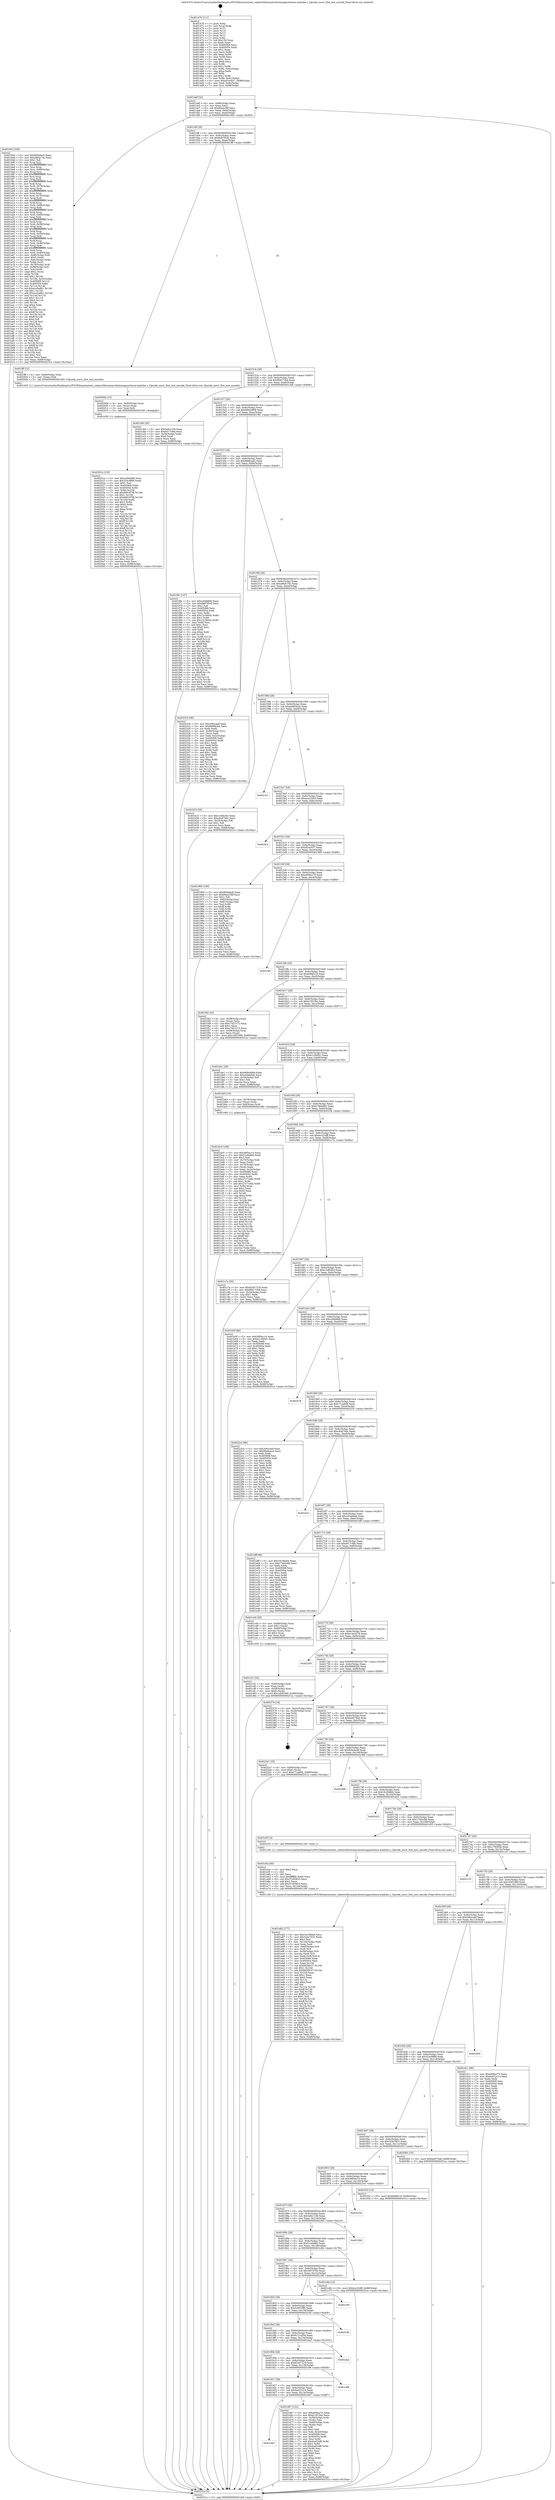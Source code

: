 digraph "0x401470" {
  label = "0x401470 (/mnt/c/Users/mathe/Desktop/tcc/POCII/binaries/extr_radare2librasmarchxtensagnuxtensa-modules.c_Opcode_movt_Slot_inst_encode_Final-ollvm.out::main(0))"
  labelloc = "t"
  node[shape=record]

  Entry [label="",width=0.3,height=0.3,shape=circle,fillcolor=black,style=filled]
  "0x4014df" [label="{
     0x4014df [32]\l
     | [instrs]\l
     &nbsp;&nbsp;0x4014df \<+6\>: mov -0x88(%rbp),%eax\l
     &nbsp;&nbsp;0x4014e5 \<+2\>: mov %eax,%ecx\l
     &nbsp;&nbsp;0x4014e7 \<+6\>: sub $0x84a41f9f,%ecx\l
     &nbsp;&nbsp;0x4014ed \<+6\>: mov %eax,-0x9c(%rbp)\l
     &nbsp;&nbsp;0x4014f3 \<+6\>: mov %ecx,-0xa0(%rbp)\l
     &nbsp;&nbsp;0x4014f9 \<+6\>: je 00000000004019d3 \<main+0x563\>\l
  }"]
  "0x4019d3" [label="{
     0x4019d3 [336]\l
     | [instrs]\l
     &nbsp;&nbsp;0x4019d3 \<+5\>: mov $0xfb0edec8,%eax\l
     &nbsp;&nbsp;0x4019d8 \<+5\>: mov $0xa96dc74c,%ecx\l
     &nbsp;&nbsp;0x4019dd \<+2\>: mov $0x1,%dl\l
     &nbsp;&nbsp;0x4019df \<+3\>: mov %rsp,%rsi\l
     &nbsp;&nbsp;0x4019e2 \<+4\>: add $0xfffffffffffffff0,%rsi\l
     &nbsp;&nbsp;0x4019e6 \<+3\>: mov %rsi,%rsp\l
     &nbsp;&nbsp;0x4019e9 \<+4\>: mov %rsi,-0x80(%rbp)\l
     &nbsp;&nbsp;0x4019ed \<+3\>: mov %rsp,%rsi\l
     &nbsp;&nbsp;0x4019f0 \<+4\>: add $0xfffffffffffffff0,%rsi\l
     &nbsp;&nbsp;0x4019f4 \<+3\>: mov %rsi,%rsp\l
     &nbsp;&nbsp;0x4019f7 \<+3\>: mov %rsp,%rdi\l
     &nbsp;&nbsp;0x4019fa \<+4\>: add $0xfffffffffffffff0,%rdi\l
     &nbsp;&nbsp;0x4019fe \<+3\>: mov %rdi,%rsp\l
     &nbsp;&nbsp;0x401a01 \<+4\>: mov %rdi,-0x78(%rbp)\l
     &nbsp;&nbsp;0x401a05 \<+3\>: mov %rsp,%rdi\l
     &nbsp;&nbsp;0x401a08 \<+4\>: add $0xfffffffffffffff0,%rdi\l
     &nbsp;&nbsp;0x401a0c \<+3\>: mov %rdi,%rsp\l
     &nbsp;&nbsp;0x401a0f \<+4\>: mov %rdi,-0x70(%rbp)\l
     &nbsp;&nbsp;0x401a13 \<+3\>: mov %rsp,%rdi\l
     &nbsp;&nbsp;0x401a16 \<+4\>: add $0xfffffffffffffff0,%rdi\l
     &nbsp;&nbsp;0x401a1a \<+3\>: mov %rdi,%rsp\l
     &nbsp;&nbsp;0x401a1d \<+4\>: mov %rdi,-0x68(%rbp)\l
     &nbsp;&nbsp;0x401a21 \<+3\>: mov %rsp,%rdi\l
     &nbsp;&nbsp;0x401a24 \<+4\>: add $0xfffffffffffffff0,%rdi\l
     &nbsp;&nbsp;0x401a28 \<+3\>: mov %rdi,%rsp\l
     &nbsp;&nbsp;0x401a2b \<+4\>: mov %rdi,-0x60(%rbp)\l
     &nbsp;&nbsp;0x401a2f \<+3\>: mov %rsp,%rdi\l
     &nbsp;&nbsp;0x401a32 \<+4\>: add $0xfffffffffffffff0,%rdi\l
     &nbsp;&nbsp;0x401a36 \<+3\>: mov %rdi,%rsp\l
     &nbsp;&nbsp;0x401a39 \<+4\>: mov %rdi,-0x58(%rbp)\l
     &nbsp;&nbsp;0x401a3d \<+3\>: mov %rsp,%rdi\l
     &nbsp;&nbsp;0x401a40 \<+4\>: add $0xfffffffffffffff0,%rdi\l
     &nbsp;&nbsp;0x401a44 \<+3\>: mov %rdi,%rsp\l
     &nbsp;&nbsp;0x401a47 \<+4\>: mov %rdi,-0x50(%rbp)\l
     &nbsp;&nbsp;0x401a4b \<+3\>: mov %rsp,%rdi\l
     &nbsp;&nbsp;0x401a4e \<+4\>: add $0xfffffffffffffff0,%rdi\l
     &nbsp;&nbsp;0x401a52 \<+3\>: mov %rdi,%rsp\l
     &nbsp;&nbsp;0x401a55 \<+4\>: mov %rdi,-0x48(%rbp)\l
     &nbsp;&nbsp;0x401a59 \<+3\>: mov %rsp,%rdi\l
     &nbsp;&nbsp;0x401a5c \<+4\>: add $0xfffffffffffffff0,%rdi\l
     &nbsp;&nbsp;0x401a60 \<+3\>: mov %rdi,%rsp\l
     &nbsp;&nbsp;0x401a63 \<+4\>: mov %rdi,-0x40(%rbp)\l
     &nbsp;&nbsp;0x401a67 \<+4\>: mov -0x80(%rbp),%rdi\l
     &nbsp;&nbsp;0x401a6b \<+6\>: movl $0x0,(%rdi)\l
     &nbsp;&nbsp;0x401a71 \<+7\>: mov -0x8c(%rbp),%r8d\l
     &nbsp;&nbsp;0x401a78 \<+3\>: mov %r8d,(%rsi)\l
     &nbsp;&nbsp;0x401a7b \<+4\>: mov -0x78(%rbp),%rdi\l
     &nbsp;&nbsp;0x401a7f \<+7\>: mov -0x98(%rbp),%r9\l
     &nbsp;&nbsp;0x401a86 \<+3\>: mov %r9,(%rdi)\l
     &nbsp;&nbsp;0x401a89 \<+3\>: cmpl $0x2,(%rsi)\l
     &nbsp;&nbsp;0x401a8c \<+4\>: setne %r10b\l
     &nbsp;&nbsp;0x401a90 \<+4\>: and $0x1,%r10b\l
     &nbsp;&nbsp;0x401a94 \<+4\>: mov %r10b,-0x35(%rbp)\l
     &nbsp;&nbsp;0x401a98 \<+8\>: mov 0x405068,%r11d\l
     &nbsp;&nbsp;0x401aa0 \<+7\>: mov 0x405054,%ebx\l
     &nbsp;&nbsp;0x401aa7 \<+3\>: mov %r11d,%r14d\l
     &nbsp;&nbsp;0x401aaa \<+7\>: sub $0xecc0a8b1,%r14d\l
     &nbsp;&nbsp;0x401ab1 \<+4\>: sub $0x1,%r14d\l
     &nbsp;&nbsp;0x401ab5 \<+7\>: add $0xecc0a8b1,%r14d\l
     &nbsp;&nbsp;0x401abc \<+4\>: imul %r14d,%r11d\l
     &nbsp;&nbsp;0x401ac0 \<+4\>: and $0x1,%r11d\l
     &nbsp;&nbsp;0x401ac4 \<+4\>: cmp $0x0,%r11d\l
     &nbsp;&nbsp;0x401ac8 \<+4\>: sete %r10b\l
     &nbsp;&nbsp;0x401acc \<+3\>: cmp $0xa,%ebx\l
     &nbsp;&nbsp;0x401acf \<+4\>: setl %r15b\l
     &nbsp;&nbsp;0x401ad3 \<+3\>: mov %r10b,%r12b\l
     &nbsp;&nbsp;0x401ad6 \<+4\>: xor $0xff,%r12b\l
     &nbsp;&nbsp;0x401ada \<+3\>: mov %r15b,%r13b\l
     &nbsp;&nbsp;0x401add \<+4\>: xor $0xff,%r13b\l
     &nbsp;&nbsp;0x401ae1 \<+3\>: xor $0x0,%dl\l
     &nbsp;&nbsp;0x401ae4 \<+3\>: mov %r12b,%sil\l
     &nbsp;&nbsp;0x401ae7 \<+4\>: and $0x0,%sil\l
     &nbsp;&nbsp;0x401aeb \<+3\>: and %dl,%r10b\l
     &nbsp;&nbsp;0x401aee \<+3\>: mov %r13b,%dil\l
     &nbsp;&nbsp;0x401af1 \<+4\>: and $0x0,%dil\l
     &nbsp;&nbsp;0x401af5 \<+3\>: and %dl,%r15b\l
     &nbsp;&nbsp;0x401af8 \<+3\>: or %r10b,%sil\l
     &nbsp;&nbsp;0x401afb \<+3\>: or %r15b,%dil\l
     &nbsp;&nbsp;0x401afe \<+3\>: xor %dil,%sil\l
     &nbsp;&nbsp;0x401b01 \<+3\>: or %r13b,%r12b\l
     &nbsp;&nbsp;0x401b04 \<+4\>: xor $0xff,%r12b\l
     &nbsp;&nbsp;0x401b08 \<+3\>: or $0x0,%dl\l
     &nbsp;&nbsp;0x401b0b \<+3\>: and %dl,%r12b\l
     &nbsp;&nbsp;0x401b0e \<+3\>: or %r12b,%sil\l
     &nbsp;&nbsp;0x401b11 \<+4\>: test $0x1,%sil\l
     &nbsp;&nbsp;0x401b15 \<+3\>: cmovne %ecx,%eax\l
     &nbsp;&nbsp;0x401b18 \<+6\>: mov %eax,-0x88(%rbp)\l
     &nbsp;&nbsp;0x401b1e \<+5\>: jmp 000000000040251a \<main+0x10aa\>\l
  }"]
  "0x4014ff" [label="{
     0x4014ff [28]\l
     | [instrs]\l
     &nbsp;&nbsp;0x4014ff \<+5\>: jmp 0000000000401504 \<main+0x94\>\l
     &nbsp;&nbsp;0x401504 \<+6\>: mov -0x9c(%rbp),%eax\l
     &nbsp;&nbsp;0x40150a \<+5\>: sub $0x8a87f5c6,%eax\l
     &nbsp;&nbsp;0x40150f \<+6\>: mov %eax,-0xa4(%rbp)\l
     &nbsp;&nbsp;0x401515 \<+6\>: je 0000000000401fff \<main+0xb8f\>\l
  }"]
  Exit [label="",width=0.3,height=0.3,shape=circle,fillcolor=black,style=filled,peripheries=2]
  "0x401fff" [label="{
     0x401fff [12]\l
     | [instrs]\l
     &nbsp;&nbsp;0x401fff \<+4\>: mov -0x60(%rbp),%rax\l
     &nbsp;&nbsp;0x402003 \<+3\>: mov (%rax),%rdi\l
     &nbsp;&nbsp;0x402006 \<+5\>: call 0000000000401450 \<Opcode_movt_Slot_inst_encode\>\l
     | [calls]\l
     &nbsp;&nbsp;0x401450 \{1\} (/mnt/c/Users/mathe/Desktop/tcc/POCII/binaries/extr_radare2librasmarchxtensagnuxtensa-modules.c_Opcode_movt_Slot_inst_encode_Final-ollvm.out::Opcode_movt_Slot_inst_encode)\l
  }"]
  "0x40151b" [label="{
     0x40151b [28]\l
     | [instrs]\l
     &nbsp;&nbsp;0x40151b \<+5\>: jmp 0000000000401520 \<main+0xb0\>\l
     &nbsp;&nbsp;0x401520 \<+6\>: mov -0x9c(%rbp),%eax\l
     &nbsp;&nbsp;0x401526 \<+5\>: sub $0x96917c0d,%eax\l
     &nbsp;&nbsp;0x40152b \<+6\>: mov %eax,-0xa8(%rbp)\l
     &nbsp;&nbsp;0x401531 \<+6\>: je 0000000000401cb6 \<main+0x846\>\l
  }"]
  "0x40201a" [label="{
     0x40201a [155]\l
     | [instrs]\l
     &nbsp;&nbsp;0x40201a \<+5\>: mov $0xc264b6fd,%ecx\l
     &nbsp;&nbsp;0x40201f \<+5\>: mov $0x324c8f89,%edx\l
     &nbsp;&nbsp;0x402024 \<+3\>: mov $0x1,%sil\l
     &nbsp;&nbsp;0x402027 \<+8\>: mov 0x405068,%r8d\l
     &nbsp;&nbsp;0x40202f \<+8\>: mov 0x405054,%r9d\l
     &nbsp;&nbsp;0x402037 \<+3\>: mov %r8d,%r10d\l
     &nbsp;&nbsp;0x40203a \<+7\>: add $0x9d9187f8,%r10d\l
     &nbsp;&nbsp;0x402041 \<+4\>: sub $0x1,%r10d\l
     &nbsp;&nbsp;0x402045 \<+7\>: sub $0x9d9187f8,%r10d\l
     &nbsp;&nbsp;0x40204c \<+4\>: imul %r10d,%r8d\l
     &nbsp;&nbsp;0x402050 \<+4\>: and $0x1,%r8d\l
     &nbsp;&nbsp;0x402054 \<+4\>: cmp $0x0,%r8d\l
     &nbsp;&nbsp;0x402058 \<+4\>: sete %r11b\l
     &nbsp;&nbsp;0x40205c \<+4\>: cmp $0xa,%r9d\l
     &nbsp;&nbsp;0x402060 \<+3\>: setl %bl\l
     &nbsp;&nbsp;0x402063 \<+3\>: mov %r11b,%r14b\l
     &nbsp;&nbsp;0x402066 \<+4\>: xor $0xff,%r14b\l
     &nbsp;&nbsp;0x40206a \<+3\>: mov %bl,%r15b\l
     &nbsp;&nbsp;0x40206d \<+4\>: xor $0xff,%r15b\l
     &nbsp;&nbsp;0x402071 \<+4\>: xor $0x1,%sil\l
     &nbsp;&nbsp;0x402075 \<+3\>: mov %r14b,%r12b\l
     &nbsp;&nbsp;0x402078 \<+4\>: and $0xff,%r12b\l
     &nbsp;&nbsp;0x40207c \<+3\>: and %sil,%r11b\l
     &nbsp;&nbsp;0x40207f \<+3\>: mov %r15b,%r13b\l
     &nbsp;&nbsp;0x402082 \<+4\>: and $0xff,%r13b\l
     &nbsp;&nbsp;0x402086 \<+3\>: and %sil,%bl\l
     &nbsp;&nbsp;0x402089 \<+3\>: or %r11b,%r12b\l
     &nbsp;&nbsp;0x40208c \<+3\>: or %bl,%r13b\l
     &nbsp;&nbsp;0x40208f \<+3\>: xor %r13b,%r12b\l
     &nbsp;&nbsp;0x402092 \<+3\>: or %r15b,%r14b\l
     &nbsp;&nbsp;0x402095 \<+4\>: xor $0xff,%r14b\l
     &nbsp;&nbsp;0x402099 \<+4\>: or $0x1,%sil\l
     &nbsp;&nbsp;0x40209d \<+3\>: and %sil,%r14b\l
     &nbsp;&nbsp;0x4020a0 \<+3\>: or %r14b,%r12b\l
     &nbsp;&nbsp;0x4020a3 \<+4\>: test $0x1,%r12b\l
     &nbsp;&nbsp;0x4020a7 \<+3\>: cmovne %edx,%ecx\l
     &nbsp;&nbsp;0x4020aa \<+6\>: mov %ecx,-0x88(%rbp)\l
     &nbsp;&nbsp;0x4020b0 \<+5\>: jmp 000000000040251a \<main+0x10aa\>\l
  }"]
  "0x401cb6" [label="{
     0x401cb6 [30]\l
     | [instrs]\l
     &nbsp;&nbsp;0x401cb6 \<+5\>: mov $0x3efe110d,%eax\l
     &nbsp;&nbsp;0x401cbb \<+5\>: mov $0xe017c8fa,%ecx\l
     &nbsp;&nbsp;0x401cc0 \<+3\>: mov -0x34(%rbp),%edx\l
     &nbsp;&nbsp;0x401cc3 \<+3\>: cmp $0x0,%edx\l
     &nbsp;&nbsp;0x401cc6 \<+3\>: cmove %ecx,%eax\l
     &nbsp;&nbsp;0x401cc9 \<+6\>: mov %eax,-0x88(%rbp)\l
     &nbsp;&nbsp;0x401ccf \<+5\>: jmp 000000000040251a \<main+0x10aa\>\l
  }"]
  "0x401537" [label="{
     0x401537 [28]\l
     | [instrs]\l
     &nbsp;&nbsp;0x401537 \<+5\>: jmp 000000000040153c \<main+0xcc\>\l
     &nbsp;&nbsp;0x40153c \<+6\>: mov -0x9c(%rbp),%eax\l
     &nbsp;&nbsp;0x401542 \<+5\>: sub $0x969cb869,%eax\l
     &nbsp;&nbsp;0x401547 \<+6\>: mov %eax,-0xac(%rbp)\l
     &nbsp;&nbsp;0x40154d \<+6\>: je 0000000000401f6c \<main+0xafc\>\l
  }"]
  "0x40200b" [label="{
     0x40200b [15]\l
     | [instrs]\l
     &nbsp;&nbsp;0x40200b \<+4\>: mov -0x60(%rbp),%rax\l
     &nbsp;&nbsp;0x40200f \<+3\>: mov (%rax),%rax\l
     &nbsp;&nbsp;0x402012 \<+3\>: mov %rax,%rdi\l
     &nbsp;&nbsp;0x402015 \<+5\>: call 0000000000401030 \<free@plt\>\l
     | [calls]\l
     &nbsp;&nbsp;0x401030 \{1\} (unknown)\l
  }"]
  "0x401f6c" [label="{
     0x401f6c [147]\l
     | [instrs]\l
     &nbsp;&nbsp;0x401f6c \<+5\>: mov $0xc264b6fd,%eax\l
     &nbsp;&nbsp;0x401f71 \<+5\>: mov $0x8a87f5c6,%ecx\l
     &nbsp;&nbsp;0x401f76 \<+2\>: mov $0x1,%dl\l
     &nbsp;&nbsp;0x401f78 \<+7\>: mov 0x405068,%esi\l
     &nbsp;&nbsp;0x401f7f \<+7\>: mov 0x405054,%edi\l
     &nbsp;&nbsp;0x401f86 \<+3\>: mov %esi,%r8d\l
     &nbsp;&nbsp;0x401f89 \<+7\>: add $0x12c360dc,%r8d\l
     &nbsp;&nbsp;0x401f90 \<+4\>: sub $0x1,%r8d\l
     &nbsp;&nbsp;0x401f94 \<+7\>: sub $0x12c360dc,%r8d\l
     &nbsp;&nbsp;0x401f9b \<+4\>: imul %r8d,%esi\l
     &nbsp;&nbsp;0x401f9f \<+3\>: and $0x1,%esi\l
     &nbsp;&nbsp;0x401fa2 \<+3\>: cmp $0x0,%esi\l
     &nbsp;&nbsp;0x401fa5 \<+4\>: sete %r9b\l
     &nbsp;&nbsp;0x401fa9 \<+3\>: cmp $0xa,%edi\l
     &nbsp;&nbsp;0x401fac \<+4\>: setl %r10b\l
     &nbsp;&nbsp;0x401fb0 \<+3\>: mov %r9b,%r11b\l
     &nbsp;&nbsp;0x401fb3 \<+4\>: xor $0xff,%r11b\l
     &nbsp;&nbsp;0x401fb7 \<+3\>: mov %r10b,%bl\l
     &nbsp;&nbsp;0x401fba \<+3\>: xor $0xff,%bl\l
     &nbsp;&nbsp;0x401fbd \<+3\>: xor $0x1,%dl\l
     &nbsp;&nbsp;0x401fc0 \<+3\>: mov %r11b,%r14b\l
     &nbsp;&nbsp;0x401fc3 \<+4\>: and $0xff,%r14b\l
     &nbsp;&nbsp;0x401fc7 \<+3\>: and %dl,%r9b\l
     &nbsp;&nbsp;0x401fca \<+3\>: mov %bl,%r15b\l
     &nbsp;&nbsp;0x401fcd \<+4\>: and $0xff,%r15b\l
     &nbsp;&nbsp;0x401fd1 \<+3\>: and %dl,%r10b\l
     &nbsp;&nbsp;0x401fd4 \<+3\>: or %r9b,%r14b\l
     &nbsp;&nbsp;0x401fd7 \<+3\>: or %r10b,%r15b\l
     &nbsp;&nbsp;0x401fda \<+3\>: xor %r15b,%r14b\l
     &nbsp;&nbsp;0x401fdd \<+3\>: or %bl,%r11b\l
     &nbsp;&nbsp;0x401fe0 \<+4\>: xor $0xff,%r11b\l
     &nbsp;&nbsp;0x401fe4 \<+3\>: or $0x1,%dl\l
     &nbsp;&nbsp;0x401fe7 \<+3\>: and %dl,%r11b\l
     &nbsp;&nbsp;0x401fea \<+3\>: or %r11b,%r14b\l
     &nbsp;&nbsp;0x401fed \<+4\>: test $0x1,%r14b\l
     &nbsp;&nbsp;0x401ff1 \<+3\>: cmovne %ecx,%eax\l
     &nbsp;&nbsp;0x401ff4 \<+6\>: mov %eax,-0x88(%rbp)\l
     &nbsp;&nbsp;0x401ffa \<+5\>: jmp 000000000040251a \<main+0x10aa\>\l
  }"]
  "0x401553" [label="{
     0x401553 [28]\l
     | [instrs]\l
     &nbsp;&nbsp;0x401553 \<+5\>: jmp 0000000000401558 \<main+0xe8\>\l
     &nbsp;&nbsp;0x401558 \<+6\>: mov -0x9c(%rbp),%eax\l
     &nbsp;&nbsp;0x40155e \<+5\>: sub $0x98e6cea2,%eax\l
     &nbsp;&nbsp;0x401563 \<+6\>: mov %eax,-0xb0(%rbp)\l
     &nbsp;&nbsp;0x401569 \<+6\>: je 0000000000402316 \<main+0xea6\>\l
  }"]
  "0x401e82" [label="{
     0x401e82 [177]\l
     | [instrs]\l
     &nbsp;&nbsp;0x401e82 \<+5\>: mov $0x16c36dd4,%ecx\l
     &nbsp;&nbsp;0x401e87 \<+5\>: mov $0x32dc7631,%edx\l
     &nbsp;&nbsp;0x401e8c \<+3\>: mov $0x1,%sil\l
     &nbsp;&nbsp;0x401e8f \<+6\>: mov -0x144(%rbp),%edi\l
     &nbsp;&nbsp;0x401e95 \<+3\>: imul %eax,%edi\l
     &nbsp;&nbsp;0x401e98 \<+4\>: mov -0x60(%rbp),%r8\l
     &nbsp;&nbsp;0x401e9c \<+3\>: mov (%r8),%r8\l
     &nbsp;&nbsp;0x401e9f \<+4\>: mov -0x58(%rbp),%r9\l
     &nbsp;&nbsp;0x401ea3 \<+3\>: movslq (%r9),%r9\l
     &nbsp;&nbsp;0x401ea6 \<+4\>: mov %edi,(%r8,%r9,4)\l
     &nbsp;&nbsp;0x401eaa \<+7\>: mov 0x405068,%eax\l
     &nbsp;&nbsp;0x401eb1 \<+7\>: mov 0x405054,%edi\l
     &nbsp;&nbsp;0x401eb8 \<+3\>: mov %eax,%r10d\l
     &nbsp;&nbsp;0x401ebb \<+7\>: sub $0x9d28fc37,%r10d\l
     &nbsp;&nbsp;0x401ec2 \<+4\>: sub $0x1,%r10d\l
     &nbsp;&nbsp;0x401ec6 \<+7\>: add $0x9d28fc37,%r10d\l
     &nbsp;&nbsp;0x401ecd \<+4\>: imul %r10d,%eax\l
     &nbsp;&nbsp;0x401ed1 \<+3\>: and $0x1,%eax\l
     &nbsp;&nbsp;0x401ed4 \<+3\>: cmp $0x0,%eax\l
     &nbsp;&nbsp;0x401ed7 \<+4\>: sete %r11b\l
     &nbsp;&nbsp;0x401edb \<+3\>: cmp $0xa,%edi\l
     &nbsp;&nbsp;0x401ede \<+3\>: setl %bl\l
     &nbsp;&nbsp;0x401ee1 \<+3\>: mov %r11b,%r14b\l
     &nbsp;&nbsp;0x401ee4 \<+4\>: xor $0xff,%r14b\l
     &nbsp;&nbsp;0x401ee8 \<+3\>: mov %bl,%r15b\l
     &nbsp;&nbsp;0x401eeb \<+4\>: xor $0xff,%r15b\l
     &nbsp;&nbsp;0x401eef \<+4\>: xor $0x1,%sil\l
     &nbsp;&nbsp;0x401ef3 \<+3\>: mov %r14b,%r12b\l
     &nbsp;&nbsp;0x401ef6 \<+4\>: and $0xff,%r12b\l
     &nbsp;&nbsp;0x401efa \<+3\>: and %sil,%r11b\l
     &nbsp;&nbsp;0x401efd \<+3\>: mov %r15b,%r13b\l
     &nbsp;&nbsp;0x401f00 \<+4\>: and $0xff,%r13b\l
     &nbsp;&nbsp;0x401f04 \<+3\>: and %sil,%bl\l
     &nbsp;&nbsp;0x401f07 \<+3\>: or %r11b,%r12b\l
     &nbsp;&nbsp;0x401f0a \<+3\>: or %bl,%r13b\l
     &nbsp;&nbsp;0x401f0d \<+3\>: xor %r13b,%r12b\l
     &nbsp;&nbsp;0x401f10 \<+3\>: or %r15b,%r14b\l
     &nbsp;&nbsp;0x401f13 \<+4\>: xor $0xff,%r14b\l
     &nbsp;&nbsp;0x401f17 \<+4\>: or $0x1,%sil\l
     &nbsp;&nbsp;0x401f1b \<+3\>: and %sil,%r14b\l
     &nbsp;&nbsp;0x401f1e \<+3\>: or %r14b,%r12b\l
     &nbsp;&nbsp;0x401f21 \<+4\>: test $0x1,%r12b\l
     &nbsp;&nbsp;0x401f25 \<+3\>: cmovne %edx,%ecx\l
     &nbsp;&nbsp;0x401f28 \<+6\>: mov %ecx,-0x88(%rbp)\l
     &nbsp;&nbsp;0x401f2e \<+5\>: jmp 000000000040251a \<main+0x10aa\>\l
  }"]
  "0x402316" [label="{
     0x402316 [96]\l
     | [instrs]\l
     &nbsp;&nbsp;0x402316 \<+5\>: mov $0x206cceef,%eax\l
     &nbsp;&nbsp;0x40231b \<+5\>: mov $0xf4898264,%ecx\l
     &nbsp;&nbsp;0x402320 \<+2\>: xor %edx,%edx\l
     &nbsp;&nbsp;0x402322 \<+4\>: mov -0x80(%rbp),%rsi\l
     &nbsp;&nbsp;0x402326 \<+2\>: mov (%rsi),%edi\l
     &nbsp;&nbsp;0x402328 \<+3\>: mov %edi,-0x2c(%rbp)\l
     &nbsp;&nbsp;0x40232b \<+7\>: mov 0x405068,%edi\l
     &nbsp;&nbsp;0x402332 \<+8\>: mov 0x405054,%r8d\l
     &nbsp;&nbsp;0x40233a \<+3\>: sub $0x1,%edx\l
     &nbsp;&nbsp;0x40233d \<+3\>: mov %edi,%r9d\l
     &nbsp;&nbsp;0x402340 \<+3\>: add %edx,%r9d\l
     &nbsp;&nbsp;0x402343 \<+4\>: imul %r9d,%edi\l
     &nbsp;&nbsp;0x402347 \<+3\>: and $0x1,%edi\l
     &nbsp;&nbsp;0x40234a \<+3\>: cmp $0x0,%edi\l
     &nbsp;&nbsp;0x40234d \<+4\>: sete %r10b\l
     &nbsp;&nbsp;0x402351 \<+4\>: cmp $0xa,%r8d\l
     &nbsp;&nbsp;0x402355 \<+4\>: setl %r11b\l
     &nbsp;&nbsp;0x402359 \<+3\>: mov %r10b,%bl\l
     &nbsp;&nbsp;0x40235c \<+3\>: and %r11b,%bl\l
     &nbsp;&nbsp;0x40235f \<+3\>: xor %r11b,%r10b\l
     &nbsp;&nbsp;0x402362 \<+3\>: or %r10b,%bl\l
     &nbsp;&nbsp;0x402365 \<+3\>: test $0x1,%bl\l
     &nbsp;&nbsp;0x402368 \<+3\>: cmovne %ecx,%eax\l
     &nbsp;&nbsp;0x40236b \<+6\>: mov %eax,-0x88(%rbp)\l
     &nbsp;&nbsp;0x402371 \<+5\>: jmp 000000000040251a \<main+0x10aa\>\l
  }"]
  "0x40156f" [label="{
     0x40156f [28]\l
     | [instrs]\l
     &nbsp;&nbsp;0x40156f \<+5\>: jmp 0000000000401574 \<main+0x104\>\l
     &nbsp;&nbsp;0x401574 \<+6\>: mov -0x9c(%rbp),%eax\l
     &nbsp;&nbsp;0x40157a \<+5\>: sub $0xa96dc74c,%eax\l
     &nbsp;&nbsp;0x40157f \<+6\>: mov %eax,-0xb4(%rbp)\l
     &nbsp;&nbsp;0x401585 \<+6\>: je 0000000000401b23 \<main+0x6b3\>\l
  }"]
  "0x401e5a" [label="{
     0x401e5a [40]\l
     | [instrs]\l
     &nbsp;&nbsp;0x401e5a \<+5\>: mov $0x2,%ecx\l
     &nbsp;&nbsp;0x401e5f \<+1\>: cltd\l
     &nbsp;&nbsp;0x401e60 \<+2\>: idiv %ecx\l
     &nbsp;&nbsp;0x401e62 \<+6\>: imul $0xfffffffe,%edx,%ecx\l
     &nbsp;&nbsp;0x401e68 \<+6\>: sub $0x37e93825,%ecx\l
     &nbsp;&nbsp;0x401e6e \<+3\>: add $0x1,%ecx\l
     &nbsp;&nbsp;0x401e71 \<+6\>: add $0x37e93825,%ecx\l
     &nbsp;&nbsp;0x401e77 \<+6\>: mov %ecx,-0x144(%rbp)\l
     &nbsp;&nbsp;0x401e7d \<+5\>: call 0000000000401160 \<next_i\>\l
     | [calls]\l
     &nbsp;&nbsp;0x401160 \{1\} (/mnt/c/Users/mathe/Desktop/tcc/POCII/binaries/extr_radare2librasmarchxtensagnuxtensa-modules.c_Opcode_movt_Slot_inst_encode_Final-ollvm.out::next_i)\l
  }"]
  "0x401b23" [label="{
     0x401b23 [30]\l
     | [instrs]\l
     &nbsp;&nbsp;0x401b23 \<+5\>: mov $0xc1bfb2b3,%eax\l
     &nbsp;&nbsp;0x401b28 \<+5\>: mov $0xc8c6749c,%ecx\l
     &nbsp;&nbsp;0x401b2d \<+3\>: mov -0x35(%rbp),%dl\l
     &nbsp;&nbsp;0x401b30 \<+3\>: test $0x1,%dl\l
     &nbsp;&nbsp;0x401b33 \<+3\>: cmovne %ecx,%eax\l
     &nbsp;&nbsp;0x401b36 \<+6\>: mov %eax,-0x88(%rbp)\l
     &nbsp;&nbsp;0x401b3c \<+5\>: jmp 000000000040251a \<main+0x10aa\>\l
  }"]
  "0x40158b" [label="{
     0x40158b [28]\l
     | [instrs]\l
     &nbsp;&nbsp;0x40158b \<+5\>: jmp 0000000000401590 \<main+0x120\>\l
     &nbsp;&nbsp;0x401590 \<+6\>: mov -0x9c(%rbp),%eax\l
     &nbsp;&nbsp;0x401596 \<+5\>: sub $0xab98344a,%eax\l
     &nbsp;&nbsp;0x40159b \<+6\>: mov %eax,-0xb8(%rbp)\l
     &nbsp;&nbsp;0x4015a1 \<+6\>: je 0000000000402101 \<main+0xc91\>\l
  }"]
  "0x401943" [label="{
     0x401943\l
  }", style=dashed]
  "0x402101" [label="{
     0x402101\l
  }", style=dashed]
  "0x4015a7" [label="{
     0x4015a7 [28]\l
     | [instrs]\l
     &nbsp;&nbsp;0x4015a7 \<+5\>: jmp 00000000004015ac \<main+0x13c\>\l
     &nbsp;&nbsp;0x4015ac \<+6\>: mov -0x9c(%rbp),%eax\l
     &nbsp;&nbsp;0x4015b2 \<+5\>: sub $0xacec2263,%eax\l
     &nbsp;&nbsp;0x4015b7 \<+6\>: mov %eax,-0xbc(%rbp)\l
     &nbsp;&nbsp;0x4015bd \<+6\>: je 00000000004020c4 \<main+0xc54\>\l
  }"]
  "0x401d67" [label="{
     0x401d67 [122]\l
     | [instrs]\l
     &nbsp;&nbsp;0x401d67 \<+5\>: mov $0xaf58a275,%eax\l
     &nbsp;&nbsp;0x401d6c \<+5\>: mov $0xb15f15bc,%ecx\l
     &nbsp;&nbsp;0x401d71 \<+4\>: mov -0x58(%rbp),%rdx\l
     &nbsp;&nbsp;0x401d75 \<+2\>: mov (%rdx),%esi\l
     &nbsp;&nbsp;0x401d77 \<+4\>: mov -0x68(%rbp),%rdx\l
     &nbsp;&nbsp;0x401d7b \<+2\>: cmp (%rdx),%esi\l
     &nbsp;&nbsp;0x401d7d \<+4\>: setl %dil\l
     &nbsp;&nbsp;0x401d81 \<+4\>: and $0x1,%dil\l
     &nbsp;&nbsp;0x401d85 \<+4\>: mov %dil,-0x2d(%rbp)\l
     &nbsp;&nbsp;0x401d89 \<+7\>: mov 0x405068,%esi\l
     &nbsp;&nbsp;0x401d90 \<+8\>: mov 0x405054,%r8d\l
     &nbsp;&nbsp;0x401d98 \<+3\>: mov %esi,%r9d\l
     &nbsp;&nbsp;0x401d9b \<+7\>: add $0x4cef1bf8,%r9d\l
     &nbsp;&nbsp;0x401da2 \<+4\>: sub $0x1,%r9d\l
     &nbsp;&nbsp;0x401da6 \<+7\>: sub $0x4cef1bf8,%r9d\l
     &nbsp;&nbsp;0x401dad \<+4\>: imul %r9d,%esi\l
     &nbsp;&nbsp;0x401db1 \<+3\>: and $0x1,%esi\l
     &nbsp;&nbsp;0x401db4 \<+3\>: cmp $0x0,%esi\l
     &nbsp;&nbsp;0x401db7 \<+4\>: sete %dil\l
     &nbsp;&nbsp;0x401dbb \<+4\>: cmp $0xa,%r8d\l
     &nbsp;&nbsp;0x401dbf \<+4\>: setl %r10b\l
     &nbsp;&nbsp;0x401dc3 \<+3\>: mov %dil,%r11b\l
     &nbsp;&nbsp;0x401dc6 \<+3\>: and %r10b,%r11b\l
     &nbsp;&nbsp;0x401dc9 \<+3\>: xor %r10b,%dil\l
     &nbsp;&nbsp;0x401dcc \<+3\>: or %dil,%r11b\l
     &nbsp;&nbsp;0x401dcf \<+4\>: test $0x1,%r11b\l
     &nbsp;&nbsp;0x401dd3 \<+3\>: cmovne %ecx,%eax\l
     &nbsp;&nbsp;0x401dd6 \<+6\>: mov %eax,-0x88(%rbp)\l
     &nbsp;&nbsp;0x401ddc \<+5\>: jmp 000000000040251a \<main+0x10aa\>\l
  }"]
  "0x4020c4" [label="{
     0x4020c4\l
  }", style=dashed]
  "0x4015c3" [label="{
     0x4015c3 [28]\l
     | [instrs]\l
     &nbsp;&nbsp;0x4015c3 \<+5\>: jmp 00000000004015c8 \<main+0x158\>\l
     &nbsp;&nbsp;0x4015c8 \<+6\>: mov -0x9c(%rbp),%eax\l
     &nbsp;&nbsp;0x4015ce \<+5\>: sub $0xaf1ec037,%eax\l
     &nbsp;&nbsp;0x4015d3 \<+6\>: mov %eax,-0xc0(%rbp)\l
     &nbsp;&nbsp;0x4015d9 \<+6\>: je 0000000000401969 \<main+0x4f9\>\l
  }"]
  "0x401927" [label="{
     0x401927 [28]\l
     | [instrs]\l
     &nbsp;&nbsp;0x401927 \<+5\>: jmp 000000000040192c \<main+0x4bc\>\l
     &nbsp;&nbsp;0x40192c \<+6\>: mov -0x9c(%rbp),%eax\l
     &nbsp;&nbsp;0x401932 \<+5\>: sub $0x6a022c14,%eax\l
     &nbsp;&nbsp;0x401937 \<+6\>: mov %eax,-0x13c(%rbp)\l
     &nbsp;&nbsp;0x40193d \<+6\>: je 0000000000401d67 \<main+0x8f7\>\l
  }"]
  "0x401969" [label="{
     0x401969 [106]\l
     | [instrs]\l
     &nbsp;&nbsp;0x401969 \<+5\>: mov $0xfb0edec8,%eax\l
     &nbsp;&nbsp;0x40196e \<+5\>: mov $0x84a41f9f,%ecx\l
     &nbsp;&nbsp;0x401973 \<+2\>: mov $0x1,%dl\l
     &nbsp;&nbsp;0x401975 \<+7\>: mov -0x82(%rbp),%sil\l
     &nbsp;&nbsp;0x40197c \<+7\>: mov -0x81(%rbp),%dil\l
     &nbsp;&nbsp;0x401983 \<+3\>: mov %sil,%r8b\l
     &nbsp;&nbsp;0x401986 \<+4\>: xor $0xff,%r8b\l
     &nbsp;&nbsp;0x40198a \<+3\>: mov %dil,%r9b\l
     &nbsp;&nbsp;0x40198d \<+4\>: xor $0xff,%r9b\l
     &nbsp;&nbsp;0x401991 \<+3\>: xor $0x1,%dl\l
     &nbsp;&nbsp;0x401994 \<+3\>: mov %r8b,%r10b\l
     &nbsp;&nbsp;0x401997 \<+4\>: and $0xff,%r10b\l
     &nbsp;&nbsp;0x40199b \<+3\>: and %dl,%sil\l
     &nbsp;&nbsp;0x40199e \<+3\>: mov %r9b,%r11b\l
     &nbsp;&nbsp;0x4019a1 \<+4\>: and $0xff,%r11b\l
     &nbsp;&nbsp;0x4019a5 \<+3\>: and %dl,%dil\l
     &nbsp;&nbsp;0x4019a8 \<+3\>: or %sil,%r10b\l
     &nbsp;&nbsp;0x4019ab \<+3\>: or %dil,%r11b\l
     &nbsp;&nbsp;0x4019ae \<+3\>: xor %r11b,%r10b\l
     &nbsp;&nbsp;0x4019b1 \<+3\>: or %r9b,%r8b\l
     &nbsp;&nbsp;0x4019b4 \<+4\>: xor $0xff,%r8b\l
     &nbsp;&nbsp;0x4019b8 \<+3\>: or $0x1,%dl\l
     &nbsp;&nbsp;0x4019bb \<+3\>: and %dl,%r8b\l
     &nbsp;&nbsp;0x4019be \<+3\>: or %r8b,%r10b\l
     &nbsp;&nbsp;0x4019c1 \<+4\>: test $0x1,%r10b\l
     &nbsp;&nbsp;0x4019c5 \<+3\>: cmovne %ecx,%eax\l
     &nbsp;&nbsp;0x4019c8 \<+6\>: mov %eax,-0x88(%rbp)\l
     &nbsp;&nbsp;0x4019ce \<+5\>: jmp 000000000040251a \<main+0x10aa\>\l
  }"]
  "0x4015df" [label="{
     0x4015df [28]\l
     | [instrs]\l
     &nbsp;&nbsp;0x4015df \<+5\>: jmp 00000000004015e4 \<main+0x174\>\l
     &nbsp;&nbsp;0x4015e4 \<+6\>: mov -0x9c(%rbp),%eax\l
     &nbsp;&nbsp;0x4015ea \<+5\>: sub $0xaf58a275,%eax\l
     &nbsp;&nbsp;0x4015ef \<+6\>: mov %eax,-0xc4(%rbp)\l
     &nbsp;&nbsp;0x4015f5 \<+6\>: je 00000000004023fd \<main+0xf8d\>\l
  }"]
  "0x40251a" [label="{
     0x40251a [5]\l
     | [instrs]\l
     &nbsp;&nbsp;0x40251a \<+5\>: jmp 00000000004014df \<main+0x6f\>\l
  }"]
  "0x401470" [label="{
     0x401470 [111]\l
     | [instrs]\l
     &nbsp;&nbsp;0x401470 \<+1\>: push %rbp\l
     &nbsp;&nbsp;0x401471 \<+3\>: mov %rsp,%rbp\l
     &nbsp;&nbsp;0x401474 \<+2\>: push %r15\l
     &nbsp;&nbsp;0x401476 \<+2\>: push %r14\l
     &nbsp;&nbsp;0x401478 \<+2\>: push %r13\l
     &nbsp;&nbsp;0x40147a \<+2\>: push %r12\l
     &nbsp;&nbsp;0x40147c \<+1\>: push %rbx\l
     &nbsp;&nbsp;0x40147d \<+7\>: sub $0x158,%rsp\l
     &nbsp;&nbsp;0x401484 \<+2\>: xor %eax,%eax\l
     &nbsp;&nbsp;0x401486 \<+7\>: mov 0x405068,%ecx\l
     &nbsp;&nbsp;0x40148d \<+7\>: mov 0x405054,%edx\l
     &nbsp;&nbsp;0x401494 \<+3\>: sub $0x1,%eax\l
     &nbsp;&nbsp;0x401497 \<+3\>: mov %ecx,%r8d\l
     &nbsp;&nbsp;0x40149a \<+3\>: add %eax,%r8d\l
     &nbsp;&nbsp;0x40149d \<+4\>: imul %r8d,%ecx\l
     &nbsp;&nbsp;0x4014a1 \<+3\>: and $0x1,%ecx\l
     &nbsp;&nbsp;0x4014a4 \<+3\>: cmp $0x0,%ecx\l
     &nbsp;&nbsp;0x4014a7 \<+4\>: sete %r9b\l
     &nbsp;&nbsp;0x4014ab \<+4\>: and $0x1,%r9b\l
     &nbsp;&nbsp;0x4014af \<+7\>: mov %r9b,-0x82(%rbp)\l
     &nbsp;&nbsp;0x4014b6 \<+3\>: cmp $0xa,%edx\l
     &nbsp;&nbsp;0x4014b9 \<+4\>: setl %r9b\l
     &nbsp;&nbsp;0x4014bd \<+4\>: and $0x1,%r9b\l
     &nbsp;&nbsp;0x4014c1 \<+7\>: mov %r9b,-0x81(%rbp)\l
     &nbsp;&nbsp;0x4014c8 \<+10\>: movl $0xaf1ec037,-0x88(%rbp)\l
     &nbsp;&nbsp;0x4014d2 \<+6\>: mov %edi,-0x8c(%rbp)\l
     &nbsp;&nbsp;0x4014d8 \<+7\>: mov %rsi,-0x98(%rbp)\l
  }"]
  "0x401c98" [label="{
     0x401c98\l
  }", style=dashed]
  "0x40190b" [label="{
     0x40190b [28]\l
     | [instrs]\l
     &nbsp;&nbsp;0x40190b \<+5\>: jmp 0000000000401910 \<main+0x4a0\>\l
     &nbsp;&nbsp;0x401910 \<+6\>: mov -0x9c(%rbp),%eax\l
     &nbsp;&nbsp;0x401916 \<+5\>: sub $0x62457218,%eax\l
     &nbsp;&nbsp;0x40191b \<+6\>: mov %eax,-0x138(%rbp)\l
     &nbsp;&nbsp;0x401921 \<+6\>: je 0000000000401c98 \<main+0x828\>\l
  }"]
  "0x4023fd" [label="{
     0x4023fd\l
  }", style=dashed]
  "0x4015fb" [label="{
     0x4015fb [28]\l
     | [instrs]\l
     &nbsp;&nbsp;0x4015fb \<+5\>: jmp 0000000000401600 \<main+0x190\>\l
     &nbsp;&nbsp;0x401600 \<+6\>: mov -0x9c(%rbp),%eax\l
     &nbsp;&nbsp;0x401606 \<+5\>: sub $0xb0fdf319,%eax\l
     &nbsp;&nbsp;0x40160b \<+6\>: mov %eax,-0xc8(%rbp)\l
     &nbsp;&nbsp;0x401611 \<+6\>: je 0000000000401f42 \<main+0xad2\>\l
  }"]
  "0x4024a2" [label="{
     0x4024a2\l
  }", style=dashed]
  "0x401f42" [label="{
     0x401f42 [42]\l
     | [instrs]\l
     &nbsp;&nbsp;0x401f42 \<+4\>: mov -0x58(%rbp),%rax\l
     &nbsp;&nbsp;0x401f46 \<+2\>: mov (%rax),%ecx\l
     &nbsp;&nbsp;0x401f48 \<+6\>: sub $0xc7d21c72,%ecx\l
     &nbsp;&nbsp;0x401f4e \<+3\>: add $0x1,%ecx\l
     &nbsp;&nbsp;0x401f51 \<+6\>: add $0xc7d21c72,%ecx\l
     &nbsp;&nbsp;0x401f57 \<+4\>: mov -0x58(%rbp),%rax\l
     &nbsp;&nbsp;0x401f5b \<+2\>: mov %ecx,(%rax)\l
     &nbsp;&nbsp;0x401f5d \<+10\>: movl $0x1d3f1080,-0x88(%rbp)\l
     &nbsp;&nbsp;0x401f67 \<+5\>: jmp 000000000040251a \<main+0x10aa\>\l
  }"]
  "0x401617" [label="{
     0x401617 [28]\l
     | [instrs]\l
     &nbsp;&nbsp;0x401617 \<+5\>: jmp 000000000040161c \<main+0x1ac\>\l
     &nbsp;&nbsp;0x40161c \<+6\>: mov -0x9c(%rbp),%eax\l
     &nbsp;&nbsp;0x401622 \<+5\>: sub $0xb15f15bc,%eax\l
     &nbsp;&nbsp;0x401627 \<+6\>: mov %eax,-0xcc(%rbp)\l
     &nbsp;&nbsp;0x40162d \<+6\>: je 0000000000401de1 \<main+0x971\>\l
  }"]
  "0x4018ef" [label="{
     0x4018ef [28]\l
     | [instrs]\l
     &nbsp;&nbsp;0x4018ef \<+5\>: jmp 00000000004018f4 \<main+0x484\>\l
     &nbsp;&nbsp;0x4018f4 \<+6\>: mov -0x9c(%rbp),%eax\l
     &nbsp;&nbsp;0x4018fa \<+5\>: sub $0x6121a50a,%eax\l
     &nbsp;&nbsp;0x4018ff \<+6\>: mov %eax,-0x134(%rbp)\l
     &nbsp;&nbsp;0x401905 \<+6\>: je 00000000004024a2 \<main+0x1032\>\l
  }"]
  "0x401de1" [label="{
     0x401de1 [30]\l
     | [instrs]\l
     &nbsp;&nbsp;0x401de1 \<+5\>: mov $0x969cb869,%eax\l
     &nbsp;&nbsp;0x401de6 \<+5\>: mov $0xcd3ab0eb,%ecx\l
     &nbsp;&nbsp;0x401deb \<+3\>: mov -0x2d(%rbp),%dl\l
     &nbsp;&nbsp;0x401dee \<+3\>: test $0x1,%dl\l
     &nbsp;&nbsp;0x401df1 \<+3\>: cmovne %ecx,%eax\l
     &nbsp;&nbsp;0x401df4 \<+6\>: mov %eax,-0x88(%rbp)\l
     &nbsp;&nbsp;0x401dfa \<+5\>: jmp 000000000040251a \<main+0x10aa\>\l
  }"]
  "0x401633" [label="{
     0x401633 [28]\l
     | [instrs]\l
     &nbsp;&nbsp;0x401633 \<+5\>: jmp 0000000000401638 \<main+0x1c8\>\l
     &nbsp;&nbsp;0x401638 \<+6\>: mov -0x9c(%rbp),%eax\l
     &nbsp;&nbsp;0x40163e \<+5\>: sub $0xb1c58d41,%eax\l
     &nbsp;&nbsp;0x401643 \<+6\>: mov %eax,-0xd0(%rbp)\l
     &nbsp;&nbsp;0x401649 \<+6\>: je 0000000000401bb5 \<main+0x745\>\l
  }"]
  "0x402238" [label="{
     0x402238\l
  }", style=dashed]
  "0x401bb5" [label="{
     0x401bb5 [16]\l
     | [instrs]\l
     &nbsp;&nbsp;0x401bb5 \<+4\>: mov -0x78(%rbp),%rax\l
     &nbsp;&nbsp;0x401bb9 \<+3\>: mov (%rax),%rax\l
     &nbsp;&nbsp;0x401bbc \<+4\>: mov 0x8(%rax),%rdi\l
     &nbsp;&nbsp;0x401bc0 \<+5\>: call 0000000000401060 \<atoi@plt\>\l
     | [calls]\l
     &nbsp;&nbsp;0x401060 \{1\} (unknown)\l
  }"]
  "0x40164f" [label="{
     0x40164f [28]\l
     | [instrs]\l
     &nbsp;&nbsp;0x40164f \<+5\>: jmp 0000000000401654 \<main+0x1e4\>\l
     &nbsp;&nbsp;0x401654 \<+6\>: mov -0x9c(%rbp),%eax\l
     &nbsp;&nbsp;0x40165a \<+5\>: sub $0xb78bb683,%eax\l
     &nbsp;&nbsp;0x40165f \<+6\>: mov %eax,-0xd4(%rbp)\l
     &nbsp;&nbsp;0x401665 \<+6\>: je 000000000040225a \<main+0xdea\>\l
  }"]
  "0x4018d3" [label="{
     0x4018d3 [28]\l
     | [instrs]\l
     &nbsp;&nbsp;0x4018d3 \<+5\>: jmp 00000000004018d8 \<main+0x468\>\l
     &nbsp;&nbsp;0x4018d8 \<+6\>: mov -0x9c(%rbp),%eax\l
     &nbsp;&nbsp;0x4018de \<+5\>: sub $0x5c951f80,%eax\l
     &nbsp;&nbsp;0x4018e3 \<+6\>: mov %eax,-0x130(%rbp)\l
     &nbsp;&nbsp;0x4018e9 \<+6\>: je 0000000000402238 \<main+0xdc8\>\l
  }"]
  "0x40225a" [label="{
     0x40225a\l
  }", style=dashed]
  "0x40166b" [label="{
     0x40166b [28]\l
     | [instrs]\l
     &nbsp;&nbsp;0x40166b \<+5\>: jmp 0000000000401670 \<main+0x200\>\l
     &nbsp;&nbsp;0x401670 \<+6\>: mov -0x9c(%rbp),%eax\l
     &nbsp;&nbsp;0x401676 \<+5\>: sub $0xbcc22dff,%eax\l
     &nbsp;&nbsp;0x40167b \<+6\>: mov %eax,-0xd8(%rbp)\l
     &nbsp;&nbsp;0x401681 \<+6\>: je 0000000000401c7a \<main+0x80a\>\l
  }"]
  "0x402180" [label="{
     0x402180\l
  }", style=dashed]
  "0x401c7a" [label="{
     0x401c7a [30]\l
     | [instrs]\l
     &nbsp;&nbsp;0x401c7a \<+5\>: mov $0x62457218,%eax\l
     &nbsp;&nbsp;0x401c7f \<+5\>: mov $0x96917c0d,%ecx\l
     &nbsp;&nbsp;0x401c84 \<+3\>: mov -0x34(%rbp),%edx\l
     &nbsp;&nbsp;0x401c87 \<+3\>: cmp $0x1,%edx\l
     &nbsp;&nbsp;0x401c8a \<+3\>: cmovl %ecx,%eax\l
     &nbsp;&nbsp;0x401c8d \<+6\>: mov %eax,-0x88(%rbp)\l
     &nbsp;&nbsp;0x401c93 \<+5\>: jmp 000000000040251a \<main+0x10aa\>\l
  }"]
  "0x401687" [label="{
     0x401687 [28]\l
     | [instrs]\l
     &nbsp;&nbsp;0x401687 \<+5\>: jmp 000000000040168c \<main+0x21c\>\l
     &nbsp;&nbsp;0x40168c \<+6\>: mov -0x9c(%rbp),%eax\l
     &nbsp;&nbsp;0x401692 \<+5\>: sub $0xc1bfb2b3,%eax\l
     &nbsp;&nbsp;0x401697 \<+6\>: mov %eax,-0xdc(%rbp)\l
     &nbsp;&nbsp;0x40169d \<+6\>: je 0000000000401b5f \<main+0x6ef\>\l
  }"]
  "0x401cf1" [label="{
     0x401cf1 [32]\l
     | [instrs]\l
     &nbsp;&nbsp;0x401cf1 \<+4\>: mov -0x60(%rbp),%rdi\l
     &nbsp;&nbsp;0x401cf5 \<+3\>: mov %rax,(%rdi)\l
     &nbsp;&nbsp;0x401cf8 \<+4\>: mov -0x58(%rbp),%rax\l
     &nbsp;&nbsp;0x401cfc \<+6\>: movl $0x0,(%rax)\l
     &nbsp;&nbsp;0x401d02 \<+10\>: movl $0x1d3f1080,-0x88(%rbp)\l
     &nbsp;&nbsp;0x401d0c \<+5\>: jmp 000000000040251a \<main+0x10aa\>\l
  }"]
  "0x401b5f" [label="{
     0x401b5f [86]\l
     | [instrs]\l
     &nbsp;&nbsp;0x401b5f \<+5\>: mov $0x36f5ec14,%eax\l
     &nbsp;&nbsp;0x401b64 \<+5\>: mov $0xb1c58d41,%ecx\l
     &nbsp;&nbsp;0x401b69 \<+2\>: xor %edx,%edx\l
     &nbsp;&nbsp;0x401b6b \<+7\>: mov 0x405068,%esi\l
     &nbsp;&nbsp;0x401b72 \<+7\>: mov 0x405054,%edi\l
     &nbsp;&nbsp;0x401b79 \<+3\>: sub $0x1,%edx\l
     &nbsp;&nbsp;0x401b7c \<+3\>: mov %esi,%r8d\l
     &nbsp;&nbsp;0x401b7f \<+3\>: add %edx,%r8d\l
     &nbsp;&nbsp;0x401b82 \<+4\>: imul %r8d,%esi\l
     &nbsp;&nbsp;0x401b86 \<+3\>: and $0x1,%esi\l
     &nbsp;&nbsp;0x401b89 \<+3\>: cmp $0x0,%esi\l
     &nbsp;&nbsp;0x401b8c \<+4\>: sete %r9b\l
     &nbsp;&nbsp;0x401b90 \<+3\>: cmp $0xa,%edi\l
     &nbsp;&nbsp;0x401b93 \<+4\>: setl %r10b\l
     &nbsp;&nbsp;0x401b97 \<+3\>: mov %r9b,%r11b\l
     &nbsp;&nbsp;0x401b9a \<+3\>: and %r10b,%r11b\l
     &nbsp;&nbsp;0x401b9d \<+3\>: xor %r10b,%r9b\l
     &nbsp;&nbsp;0x401ba0 \<+3\>: or %r9b,%r11b\l
     &nbsp;&nbsp;0x401ba3 \<+4\>: test $0x1,%r11b\l
     &nbsp;&nbsp;0x401ba7 \<+3\>: cmovne %ecx,%eax\l
     &nbsp;&nbsp;0x401baa \<+6\>: mov %eax,-0x88(%rbp)\l
     &nbsp;&nbsp;0x401bb0 \<+5\>: jmp 000000000040251a \<main+0x10aa\>\l
  }"]
  "0x4016a3" [label="{
     0x4016a3 [28]\l
     | [instrs]\l
     &nbsp;&nbsp;0x4016a3 \<+5\>: jmp 00000000004016a8 \<main+0x238\>\l
     &nbsp;&nbsp;0x4016a8 \<+6\>: mov -0x9c(%rbp),%eax\l
     &nbsp;&nbsp;0x4016ae \<+5\>: sub $0xc264b6fd,%eax\l
     &nbsp;&nbsp;0x4016b3 \<+6\>: mov %eax,-0xe0(%rbp)\l
     &nbsp;&nbsp;0x4016b9 \<+6\>: je 0000000000402478 \<main+0x1008\>\l
  }"]
  "0x401bc5" [label="{
     0x401bc5 [166]\l
     | [instrs]\l
     &nbsp;&nbsp;0x401bc5 \<+5\>: mov $0x36f5ec14,%ecx\l
     &nbsp;&nbsp;0x401bca \<+5\>: mov $0x51afa860,%edx\l
     &nbsp;&nbsp;0x401bcf \<+3\>: mov $0x1,%sil\l
     &nbsp;&nbsp;0x401bd2 \<+4\>: mov -0x70(%rbp),%rdi\l
     &nbsp;&nbsp;0x401bd6 \<+2\>: mov %eax,(%rdi)\l
     &nbsp;&nbsp;0x401bd8 \<+4\>: mov -0x70(%rbp),%rdi\l
     &nbsp;&nbsp;0x401bdc \<+2\>: mov (%rdi),%eax\l
     &nbsp;&nbsp;0x401bde \<+3\>: mov %eax,-0x34(%rbp)\l
     &nbsp;&nbsp;0x401be1 \<+7\>: mov 0x405068,%eax\l
     &nbsp;&nbsp;0x401be8 \<+8\>: mov 0x405054,%r8d\l
     &nbsp;&nbsp;0x401bf0 \<+3\>: mov %eax,%r9d\l
     &nbsp;&nbsp;0x401bf3 \<+7\>: sub $0x27c71b6e,%r9d\l
     &nbsp;&nbsp;0x401bfa \<+4\>: sub $0x1,%r9d\l
     &nbsp;&nbsp;0x401bfe \<+7\>: add $0x27c71b6e,%r9d\l
     &nbsp;&nbsp;0x401c05 \<+4\>: imul %r9d,%eax\l
     &nbsp;&nbsp;0x401c09 \<+3\>: and $0x1,%eax\l
     &nbsp;&nbsp;0x401c0c \<+3\>: cmp $0x0,%eax\l
     &nbsp;&nbsp;0x401c0f \<+4\>: sete %r10b\l
     &nbsp;&nbsp;0x401c13 \<+4\>: cmp $0xa,%r8d\l
     &nbsp;&nbsp;0x401c17 \<+4\>: setl %r11b\l
     &nbsp;&nbsp;0x401c1b \<+3\>: mov %r10b,%bl\l
     &nbsp;&nbsp;0x401c1e \<+3\>: xor $0xff,%bl\l
     &nbsp;&nbsp;0x401c21 \<+3\>: mov %r11b,%r14b\l
     &nbsp;&nbsp;0x401c24 \<+4\>: xor $0xff,%r14b\l
     &nbsp;&nbsp;0x401c28 \<+4\>: xor $0x0,%sil\l
     &nbsp;&nbsp;0x401c2c \<+3\>: mov %bl,%r15b\l
     &nbsp;&nbsp;0x401c2f \<+4\>: and $0x0,%r15b\l
     &nbsp;&nbsp;0x401c33 \<+3\>: and %sil,%r10b\l
     &nbsp;&nbsp;0x401c36 \<+3\>: mov %r14b,%r12b\l
     &nbsp;&nbsp;0x401c39 \<+4\>: and $0x0,%r12b\l
     &nbsp;&nbsp;0x401c3d \<+3\>: and %sil,%r11b\l
     &nbsp;&nbsp;0x401c40 \<+3\>: or %r10b,%r15b\l
     &nbsp;&nbsp;0x401c43 \<+3\>: or %r11b,%r12b\l
     &nbsp;&nbsp;0x401c46 \<+3\>: xor %r12b,%r15b\l
     &nbsp;&nbsp;0x401c49 \<+3\>: or %r14b,%bl\l
     &nbsp;&nbsp;0x401c4c \<+3\>: xor $0xff,%bl\l
     &nbsp;&nbsp;0x401c4f \<+4\>: or $0x0,%sil\l
     &nbsp;&nbsp;0x401c53 \<+3\>: and %sil,%bl\l
     &nbsp;&nbsp;0x401c56 \<+3\>: or %bl,%r15b\l
     &nbsp;&nbsp;0x401c59 \<+4\>: test $0x1,%r15b\l
     &nbsp;&nbsp;0x401c5d \<+3\>: cmovne %edx,%ecx\l
     &nbsp;&nbsp;0x401c60 \<+6\>: mov %ecx,-0x88(%rbp)\l
     &nbsp;&nbsp;0x401c66 \<+5\>: jmp 000000000040251a \<main+0x10aa\>\l
  }"]
  "0x4018b7" [label="{
     0x4018b7 [28]\l
     | [instrs]\l
     &nbsp;&nbsp;0x4018b7 \<+5\>: jmp 00000000004018bc \<main+0x44c\>\l
     &nbsp;&nbsp;0x4018bc \<+6\>: mov -0x9c(%rbp),%eax\l
     &nbsp;&nbsp;0x4018c2 \<+5\>: sub $0x56f7d76a,%eax\l
     &nbsp;&nbsp;0x4018c7 \<+6\>: mov %eax,-0x12c(%rbp)\l
     &nbsp;&nbsp;0x4018cd \<+6\>: je 0000000000402180 \<main+0xd10\>\l
  }"]
  "0x402478" [label="{
     0x402478\l
  }", style=dashed]
  "0x4016bf" [label="{
     0x4016bf [28]\l
     | [instrs]\l
     &nbsp;&nbsp;0x4016bf \<+5\>: jmp 00000000004016c4 \<main+0x254\>\l
     &nbsp;&nbsp;0x4016c4 \<+6\>: mov -0x9c(%rbp),%eax\l
     &nbsp;&nbsp;0x4016ca \<+5\>: sub $0xc71aafd4,%eax\l
     &nbsp;&nbsp;0x4016cf \<+6\>: mov %eax,-0xe4(%rbp)\l
     &nbsp;&nbsp;0x4016d5 \<+6\>: je 00000000004022c0 \<main+0xe50\>\l
  }"]
  "0x401c6b" [label="{
     0x401c6b [15]\l
     | [instrs]\l
     &nbsp;&nbsp;0x401c6b \<+10\>: movl $0xbcc22dff,-0x88(%rbp)\l
     &nbsp;&nbsp;0x401c75 \<+5\>: jmp 000000000040251a \<main+0x10aa\>\l
  }"]
  "0x4022c0" [label="{
     0x4022c0 [86]\l
     | [instrs]\l
     &nbsp;&nbsp;0x4022c0 \<+5\>: mov $0x206cceef,%eax\l
     &nbsp;&nbsp;0x4022c5 \<+5\>: mov $0x98e6cea2,%ecx\l
     &nbsp;&nbsp;0x4022ca \<+2\>: xor %edx,%edx\l
     &nbsp;&nbsp;0x4022cc \<+7\>: mov 0x405068,%esi\l
     &nbsp;&nbsp;0x4022d3 \<+7\>: mov 0x405054,%edi\l
     &nbsp;&nbsp;0x4022da \<+3\>: sub $0x1,%edx\l
     &nbsp;&nbsp;0x4022dd \<+3\>: mov %esi,%r8d\l
     &nbsp;&nbsp;0x4022e0 \<+3\>: add %edx,%r8d\l
     &nbsp;&nbsp;0x4022e3 \<+4\>: imul %r8d,%esi\l
     &nbsp;&nbsp;0x4022e7 \<+3\>: and $0x1,%esi\l
     &nbsp;&nbsp;0x4022ea \<+3\>: cmp $0x0,%esi\l
     &nbsp;&nbsp;0x4022ed \<+4\>: sete %r9b\l
     &nbsp;&nbsp;0x4022f1 \<+3\>: cmp $0xa,%edi\l
     &nbsp;&nbsp;0x4022f4 \<+4\>: setl %r10b\l
     &nbsp;&nbsp;0x4022f8 \<+3\>: mov %r9b,%r11b\l
     &nbsp;&nbsp;0x4022fb \<+3\>: and %r10b,%r11b\l
     &nbsp;&nbsp;0x4022fe \<+3\>: xor %r10b,%r9b\l
     &nbsp;&nbsp;0x402301 \<+3\>: or %r9b,%r11b\l
     &nbsp;&nbsp;0x402304 \<+4\>: test $0x1,%r11b\l
     &nbsp;&nbsp;0x402308 \<+3\>: cmovne %ecx,%eax\l
     &nbsp;&nbsp;0x40230b \<+6\>: mov %eax,-0x88(%rbp)\l
     &nbsp;&nbsp;0x402311 \<+5\>: jmp 000000000040251a \<main+0x10aa\>\l
  }"]
  "0x4016db" [label="{
     0x4016db [28]\l
     | [instrs]\l
     &nbsp;&nbsp;0x4016db \<+5\>: jmp 00000000004016e0 \<main+0x270\>\l
     &nbsp;&nbsp;0x4016e0 \<+6\>: mov -0x9c(%rbp),%eax\l
     &nbsp;&nbsp;0x4016e6 \<+5\>: sub $0xc8c6749c,%eax\l
     &nbsp;&nbsp;0x4016eb \<+6\>: mov %eax,-0xe8(%rbp)\l
     &nbsp;&nbsp;0x4016f1 \<+6\>: je 0000000000401b41 \<main+0x6d1\>\l
  }"]
  "0x40189b" [label="{
     0x40189b [28]\l
     | [instrs]\l
     &nbsp;&nbsp;0x40189b \<+5\>: jmp 00000000004018a0 \<main+0x430\>\l
     &nbsp;&nbsp;0x4018a0 \<+6\>: mov -0x9c(%rbp),%eax\l
     &nbsp;&nbsp;0x4018a6 \<+5\>: sub $0x51afa860,%eax\l
     &nbsp;&nbsp;0x4018ab \<+6\>: mov %eax,-0x128(%rbp)\l
     &nbsp;&nbsp;0x4018b1 \<+6\>: je 0000000000401c6b \<main+0x7fb\>\l
  }"]
  "0x401b41" [label="{
     0x401b41\l
  }", style=dashed]
  "0x4016f7" [label="{
     0x4016f7 [28]\l
     | [instrs]\l
     &nbsp;&nbsp;0x4016f7 \<+5\>: jmp 00000000004016fc \<main+0x28c\>\l
     &nbsp;&nbsp;0x4016fc \<+6\>: mov -0x9c(%rbp),%eax\l
     &nbsp;&nbsp;0x401702 \<+5\>: sub $0xcd3ab0eb,%eax\l
     &nbsp;&nbsp;0x401707 \<+6\>: mov %eax,-0xec(%rbp)\l
     &nbsp;&nbsp;0x40170d \<+6\>: je 0000000000401dff \<main+0x98f\>\l
  }"]
  "0x402284" [label="{
     0x402284\l
  }", style=dashed]
  "0x401dff" [label="{
     0x401dff [86]\l
     | [instrs]\l
     &nbsp;&nbsp;0x401dff \<+5\>: mov $0x16c36dd4,%eax\l
     &nbsp;&nbsp;0x401e04 \<+5\>: mov $0x17d0cc8d,%ecx\l
     &nbsp;&nbsp;0x401e09 \<+2\>: xor %edx,%edx\l
     &nbsp;&nbsp;0x401e0b \<+7\>: mov 0x405068,%esi\l
     &nbsp;&nbsp;0x401e12 \<+7\>: mov 0x405054,%edi\l
     &nbsp;&nbsp;0x401e19 \<+3\>: sub $0x1,%edx\l
     &nbsp;&nbsp;0x401e1c \<+3\>: mov %esi,%r8d\l
     &nbsp;&nbsp;0x401e1f \<+3\>: add %edx,%r8d\l
     &nbsp;&nbsp;0x401e22 \<+4\>: imul %r8d,%esi\l
     &nbsp;&nbsp;0x401e26 \<+3\>: and $0x1,%esi\l
     &nbsp;&nbsp;0x401e29 \<+3\>: cmp $0x0,%esi\l
     &nbsp;&nbsp;0x401e2c \<+4\>: sete %r9b\l
     &nbsp;&nbsp;0x401e30 \<+3\>: cmp $0xa,%edi\l
     &nbsp;&nbsp;0x401e33 \<+4\>: setl %r10b\l
     &nbsp;&nbsp;0x401e37 \<+3\>: mov %r9b,%r11b\l
     &nbsp;&nbsp;0x401e3a \<+3\>: and %r10b,%r11b\l
     &nbsp;&nbsp;0x401e3d \<+3\>: xor %r10b,%r9b\l
     &nbsp;&nbsp;0x401e40 \<+3\>: or %r9b,%r11b\l
     &nbsp;&nbsp;0x401e43 \<+4\>: test $0x1,%r11b\l
     &nbsp;&nbsp;0x401e47 \<+3\>: cmovne %ecx,%eax\l
     &nbsp;&nbsp;0x401e4a \<+6\>: mov %eax,-0x88(%rbp)\l
     &nbsp;&nbsp;0x401e50 \<+5\>: jmp 000000000040251a \<main+0x10aa\>\l
  }"]
  "0x401713" [label="{
     0x401713 [28]\l
     | [instrs]\l
     &nbsp;&nbsp;0x401713 \<+5\>: jmp 0000000000401718 \<main+0x2a8\>\l
     &nbsp;&nbsp;0x401718 \<+6\>: mov -0x9c(%rbp),%eax\l
     &nbsp;&nbsp;0x40171e \<+5\>: sub $0xe017c8fa,%eax\l
     &nbsp;&nbsp;0x401723 \<+6\>: mov %eax,-0xf0(%rbp)\l
     &nbsp;&nbsp;0x401729 \<+6\>: je 0000000000401cd4 \<main+0x864\>\l
  }"]
  "0x40187f" [label="{
     0x40187f [28]\l
     | [instrs]\l
     &nbsp;&nbsp;0x40187f \<+5\>: jmp 0000000000401884 \<main+0x414\>\l
     &nbsp;&nbsp;0x401884 \<+6\>: mov -0x9c(%rbp),%eax\l
     &nbsp;&nbsp;0x40188a \<+5\>: sub $0x3efe110d,%eax\l
     &nbsp;&nbsp;0x40188f \<+6\>: mov %eax,-0x124(%rbp)\l
     &nbsp;&nbsp;0x401895 \<+6\>: je 0000000000402284 \<main+0xe14\>\l
  }"]
  "0x401cd4" [label="{
     0x401cd4 [29]\l
     | [instrs]\l
     &nbsp;&nbsp;0x401cd4 \<+4\>: mov -0x68(%rbp),%rax\l
     &nbsp;&nbsp;0x401cd8 \<+6\>: movl $0x1,(%rax)\l
     &nbsp;&nbsp;0x401cde \<+4\>: mov -0x68(%rbp),%rax\l
     &nbsp;&nbsp;0x401ce2 \<+3\>: movslq (%rax),%rax\l
     &nbsp;&nbsp;0x401ce5 \<+4\>: shl $0x2,%rax\l
     &nbsp;&nbsp;0x401ce9 \<+3\>: mov %rax,%rdi\l
     &nbsp;&nbsp;0x401cec \<+5\>: call 0000000000401050 \<malloc@plt\>\l
     | [calls]\l
     &nbsp;&nbsp;0x401050 \{1\} (unknown)\l
  }"]
  "0x40172f" [label="{
     0x40172f [28]\l
     | [instrs]\l
     &nbsp;&nbsp;0x40172f \<+5\>: jmp 0000000000401734 \<main+0x2c4\>\l
     &nbsp;&nbsp;0x401734 \<+6\>: mov -0x9c(%rbp),%eax\l
     &nbsp;&nbsp;0x40173a \<+5\>: sub $0xe14e3378,%eax\l
     &nbsp;&nbsp;0x40173f \<+6\>: mov %eax,-0xf4(%rbp)\l
     &nbsp;&nbsp;0x401745 \<+6\>: je 0000000000402293 \<main+0xe23\>\l
  }"]
  "0x4023cd" [label="{
     0x4023cd\l
  }", style=dashed]
  "0x402293" [label="{
     0x402293\l
  }", style=dashed]
  "0x40174b" [label="{
     0x40174b [28]\l
     | [instrs]\l
     &nbsp;&nbsp;0x40174b \<+5\>: jmp 0000000000401750 \<main+0x2e0\>\l
     &nbsp;&nbsp;0x401750 \<+6\>: mov -0x9c(%rbp),%eax\l
     &nbsp;&nbsp;0x401756 \<+5\>: sub $0xf4898264,%eax\l
     &nbsp;&nbsp;0x40175b \<+6\>: mov %eax,-0xf8(%rbp)\l
     &nbsp;&nbsp;0x401761 \<+6\>: je 0000000000402376 \<main+0xf06\>\l
  }"]
  "0x401863" [label="{
     0x401863 [28]\l
     | [instrs]\l
     &nbsp;&nbsp;0x401863 \<+5\>: jmp 0000000000401868 \<main+0x3f8\>\l
     &nbsp;&nbsp;0x401868 \<+6\>: mov -0x9c(%rbp),%eax\l
     &nbsp;&nbsp;0x40186e \<+5\>: sub $0x36f5ec14,%eax\l
     &nbsp;&nbsp;0x401873 \<+6\>: mov %eax,-0x120(%rbp)\l
     &nbsp;&nbsp;0x401879 \<+6\>: je 00000000004023cd \<main+0xf5d\>\l
  }"]
  "0x402376" [label="{
     0x402376 [18]\l
     | [instrs]\l
     &nbsp;&nbsp;0x402376 \<+3\>: mov -0x2c(%rbp),%eax\l
     &nbsp;&nbsp;0x402379 \<+4\>: lea -0x28(%rbp),%rsp\l
     &nbsp;&nbsp;0x40237d \<+1\>: pop %rbx\l
     &nbsp;&nbsp;0x40237e \<+2\>: pop %r12\l
     &nbsp;&nbsp;0x402380 \<+2\>: pop %r13\l
     &nbsp;&nbsp;0x402382 \<+2\>: pop %r14\l
     &nbsp;&nbsp;0x402384 \<+2\>: pop %r15\l
     &nbsp;&nbsp;0x402386 \<+1\>: pop %rbp\l
     &nbsp;&nbsp;0x402387 \<+1\>: ret\l
  }"]
  "0x401767" [label="{
     0x401767 [28]\l
     | [instrs]\l
     &nbsp;&nbsp;0x401767 \<+5\>: jmp 000000000040176c \<main+0x2fc\>\l
     &nbsp;&nbsp;0x40176c \<+6\>: mov -0x9c(%rbp),%eax\l
     &nbsp;&nbsp;0x401772 \<+5\>: sub $0xfa4075a8,%eax\l
     &nbsp;&nbsp;0x401777 \<+6\>: mov %eax,-0xfc(%rbp)\l
     &nbsp;&nbsp;0x40177d \<+6\>: je 00000000004022a7 \<main+0xe37\>\l
  }"]
  "0x401f33" [label="{
     0x401f33 [15]\l
     | [instrs]\l
     &nbsp;&nbsp;0x401f33 \<+10\>: movl $0xb0fdf319,-0x88(%rbp)\l
     &nbsp;&nbsp;0x401f3d \<+5\>: jmp 000000000040251a \<main+0x10aa\>\l
  }"]
  "0x4022a7" [label="{
     0x4022a7 [25]\l
     | [instrs]\l
     &nbsp;&nbsp;0x4022a7 \<+4\>: mov -0x80(%rbp),%rax\l
     &nbsp;&nbsp;0x4022ab \<+6\>: movl $0x0,(%rax)\l
     &nbsp;&nbsp;0x4022b1 \<+10\>: movl $0xc71aafd4,-0x88(%rbp)\l
     &nbsp;&nbsp;0x4022bb \<+5\>: jmp 000000000040251a \<main+0x10aa\>\l
  }"]
  "0x401783" [label="{
     0x401783 [28]\l
     | [instrs]\l
     &nbsp;&nbsp;0x401783 \<+5\>: jmp 0000000000401788 \<main+0x318\>\l
     &nbsp;&nbsp;0x401788 \<+6\>: mov -0x9c(%rbp),%eax\l
     &nbsp;&nbsp;0x40178e \<+5\>: sub $0xfb0edec8,%eax\l
     &nbsp;&nbsp;0x401793 \<+6\>: mov %eax,-0x100(%rbp)\l
     &nbsp;&nbsp;0x401799 \<+6\>: je 0000000000402388 \<main+0xf18\>\l
  }"]
  "0x401847" [label="{
     0x401847 [28]\l
     | [instrs]\l
     &nbsp;&nbsp;0x401847 \<+5\>: jmp 000000000040184c \<main+0x3dc\>\l
     &nbsp;&nbsp;0x40184c \<+6\>: mov -0x9c(%rbp),%eax\l
     &nbsp;&nbsp;0x401852 \<+5\>: sub $0x32dc7631,%eax\l
     &nbsp;&nbsp;0x401857 \<+6\>: mov %eax,-0x11c(%rbp)\l
     &nbsp;&nbsp;0x40185d \<+6\>: je 0000000000401f33 \<main+0xac3\>\l
  }"]
  "0x402388" [label="{
     0x402388\l
  }", style=dashed]
  "0x40179f" [label="{
     0x40179f [28]\l
     | [instrs]\l
     &nbsp;&nbsp;0x40179f \<+5\>: jmp 00000000004017a4 \<main+0x334\>\l
     &nbsp;&nbsp;0x4017a4 \<+6\>: mov -0x9c(%rbp),%eax\l
     &nbsp;&nbsp;0x4017aa \<+5\>: sub $0x16c36dd4,%eax\l
     &nbsp;&nbsp;0x4017af \<+6\>: mov %eax,-0x104(%rbp)\l
     &nbsp;&nbsp;0x4017b5 \<+6\>: je 0000000000402422 \<main+0xfb2\>\l
  }"]
  "0x4020b5" [label="{
     0x4020b5 [15]\l
     | [instrs]\l
     &nbsp;&nbsp;0x4020b5 \<+10\>: movl $0xfa4075a8,-0x88(%rbp)\l
     &nbsp;&nbsp;0x4020bf \<+5\>: jmp 000000000040251a \<main+0x10aa\>\l
  }"]
  "0x402422" [label="{
     0x402422\l
  }", style=dashed]
  "0x4017bb" [label="{
     0x4017bb [28]\l
     | [instrs]\l
     &nbsp;&nbsp;0x4017bb \<+5\>: jmp 00000000004017c0 \<main+0x350\>\l
     &nbsp;&nbsp;0x4017c0 \<+6\>: mov -0x9c(%rbp),%eax\l
     &nbsp;&nbsp;0x4017c6 \<+5\>: sub $0x17d0cc8d,%eax\l
     &nbsp;&nbsp;0x4017cb \<+6\>: mov %eax,-0x108(%rbp)\l
     &nbsp;&nbsp;0x4017d1 \<+6\>: je 0000000000401e55 \<main+0x9e5\>\l
  }"]
  "0x40182b" [label="{
     0x40182b [28]\l
     | [instrs]\l
     &nbsp;&nbsp;0x40182b \<+5\>: jmp 0000000000401830 \<main+0x3c0\>\l
     &nbsp;&nbsp;0x401830 \<+6\>: mov -0x9c(%rbp),%eax\l
     &nbsp;&nbsp;0x401836 \<+5\>: sub $0x324c8f89,%eax\l
     &nbsp;&nbsp;0x40183b \<+6\>: mov %eax,-0x118(%rbp)\l
     &nbsp;&nbsp;0x401841 \<+6\>: je 00000000004020b5 \<main+0xc45\>\l
  }"]
  "0x401e55" [label="{
     0x401e55 [5]\l
     | [instrs]\l
     &nbsp;&nbsp;0x401e55 \<+5\>: call 0000000000401160 \<next_i\>\l
     | [calls]\l
     &nbsp;&nbsp;0x401160 \{1\} (/mnt/c/Users/mathe/Desktop/tcc/POCII/binaries/extr_radare2librasmarchxtensagnuxtensa-modules.c_Opcode_movt_Slot_inst_encode_Final-ollvm.out::next_i)\l
  }"]
  "0x4017d7" [label="{
     0x4017d7 [28]\l
     | [instrs]\l
     &nbsp;&nbsp;0x4017d7 \<+5\>: jmp 00000000004017dc \<main+0x36c\>\l
     &nbsp;&nbsp;0x4017dc \<+6\>: mov -0x9c(%rbp),%eax\l
     &nbsp;&nbsp;0x4017e2 \<+5\>: sub $0x17f05f3b,%eax\l
     &nbsp;&nbsp;0x4017e7 \<+6\>: mov %eax,-0x10c(%rbp)\l
     &nbsp;&nbsp;0x4017ed \<+6\>: je 0000000000402125 \<main+0xcb5\>\l
  }"]
  "0x402505" [label="{
     0x402505\l
  }", style=dashed]
  "0x402125" [label="{
     0x402125\l
  }", style=dashed]
  "0x4017f3" [label="{
     0x4017f3 [28]\l
     | [instrs]\l
     &nbsp;&nbsp;0x4017f3 \<+5\>: jmp 00000000004017f8 \<main+0x388\>\l
     &nbsp;&nbsp;0x4017f8 \<+6\>: mov -0x9c(%rbp),%eax\l
     &nbsp;&nbsp;0x4017fe \<+5\>: sub $0x1d3f1080,%eax\l
     &nbsp;&nbsp;0x401803 \<+6\>: mov %eax,-0x110(%rbp)\l
     &nbsp;&nbsp;0x401809 \<+6\>: je 0000000000401d11 \<main+0x8a1\>\l
  }"]
  "0x40180f" [label="{
     0x40180f [28]\l
     | [instrs]\l
     &nbsp;&nbsp;0x40180f \<+5\>: jmp 0000000000401814 \<main+0x3a4\>\l
     &nbsp;&nbsp;0x401814 \<+6\>: mov -0x9c(%rbp),%eax\l
     &nbsp;&nbsp;0x40181a \<+5\>: sub $0x206cceef,%eax\l
     &nbsp;&nbsp;0x40181f \<+6\>: mov %eax,-0x114(%rbp)\l
     &nbsp;&nbsp;0x401825 \<+6\>: je 0000000000402505 \<main+0x1095\>\l
  }"]
  "0x401d11" [label="{
     0x401d11 [86]\l
     | [instrs]\l
     &nbsp;&nbsp;0x401d11 \<+5\>: mov $0xaf58a275,%eax\l
     &nbsp;&nbsp;0x401d16 \<+5\>: mov $0x6a022c14,%ecx\l
     &nbsp;&nbsp;0x401d1b \<+2\>: xor %edx,%edx\l
     &nbsp;&nbsp;0x401d1d \<+7\>: mov 0x405068,%esi\l
     &nbsp;&nbsp;0x401d24 \<+7\>: mov 0x405054,%edi\l
     &nbsp;&nbsp;0x401d2b \<+3\>: sub $0x1,%edx\l
     &nbsp;&nbsp;0x401d2e \<+3\>: mov %esi,%r8d\l
     &nbsp;&nbsp;0x401d31 \<+3\>: add %edx,%r8d\l
     &nbsp;&nbsp;0x401d34 \<+4\>: imul %r8d,%esi\l
     &nbsp;&nbsp;0x401d38 \<+3\>: and $0x1,%esi\l
     &nbsp;&nbsp;0x401d3b \<+3\>: cmp $0x0,%esi\l
     &nbsp;&nbsp;0x401d3e \<+4\>: sete %r9b\l
     &nbsp;&nbsp;0x401d42 \<+3\>: cmp $0xa,%edi\l
     &nbsp;&nbsp;0x401d45 \<+4\>: setl %r10b\l
     &nbsp;&nbsp;0x401d49 \<+3\>: mov %r9b,%r11b\l
     &nbsp;&nbsp;0x401d4c \<+3\>: and %r10b,%r11b\l
     &nbsp;&nbsp;0x401d4f \<+3\>: xor %r10b,%r9b\l
     &nbsp;&nbsp;0x401d52 \<+3\>: or %r9b,%r11b\l
     &nbsp;&nbsp;0x401d55 \<+4\>: test $0x1,%r11b\l
     &nbsp;&nbsp;0x401d59 \<+3\>: cmovne %ecx,%eax\l
     &nbsp;&nbsp;0x401d5c \<+6\>: mov %eax,-0x88(%rbp)\l
     &nbsp;&nbsp;0x401d62 \<+5\>: jmp 000000000040251a \<main+0x10aa\>\l
  }"]
  Entry -> "0x401470" [label=" 1"]
  "0x4014df" -> "0x4019d3" [label=" 1"]
  "0x4014df" -> "0x4014ff" [label=" 25"]
  "0x402376" -> Exit [label=" 1"]
  "0x4014ff" -> "0x401fff" [label=" 1"]
  "0x4014ff" -> "0x40151b" [label=" 24"]
  "0x402316" -> "0x40251a" [label=" 1"]
  "0x40151b" -> "0x401cb6" [label=" 1"]
  "0x40151b" -> "0x401537" [label=" 23"]
  "0x4022c0" -> "0x40251a" [label=" 1"]
  "0x401537" -> "0x401f6c" [label=" 1"]
  "0x401537" -> "0x401553" [label=" 22"]
  "0x4022a7" -> "0x40251a" [label=" 1"]
  "0x401553" -> "0x402316" [label=" 1"]
  "0x401553" -> "0x40156f" [label=" 21"]
  "0x4020b5" -> "0x40251a" [label=" 1"]
  "0x40156f" -> "0x401b23" [label=" 1"]
  "0x40156f" -> "0x40158b" [label=" 20"]
  "0x40201a" -> "0x40251a" [label=" 1"]
  "0x40158b" -> "0x402101" [label=" 0"]
  "0x40158b" -> "0x4015a7" [label=" 20"]
  "0x40200b" -> "0x40201a" [label=" 1"]
  "0x4015a7" -> "0x4020c4" [label=" 0"]
  "0x4015a7" -> "0x4015c3" [label=" 20"]
  "0x401fff" -> "0x40200b" [label=" 1"]
  "0x4015c3" -> "0x401969" [label=" 1"]
  "0x4015c3" -> "0x4015df" [label=" 19"]
  "0x401969" -> "0x40251a" [label=" 1"]
  "0x401470" -> "0x4014df" [label=" 1"]
  "0x40251a" -> "0x4014df" [label=" 25"]
  "0x401f42" -> "0x40251a" [label=" 1"]
  "0x4019d3" -> "0x40251a" [label=" 1"]
  "0x401b23" -> "0x40251a" [label=" 1"]
  "0x401f33" -> "0x40251a" [label=" 1"]
  "0x4015df" -> "0x4023fd" [label=" 0"]
  "0x4015df" -> "0x4015fb" [label=" 19"]
  "0x401e5a" -> "0x401e82" [label=" 1"]
  "0x4015fb" -> "0x401f42" [label=" 1"]
  "0x4015fb" -> "0x401617" [label=" 18"]
  "0x401e55" -> "0x401e5a" [label=" 1"]
  "0x401617" -> "0x401de1" [label=" 2"]
  "0x401617" -> "0x401633" [label=" 16"]
  "0x401de1" -> "0x40251a" [label=" 2"]
  "0x401633" -> "0x401bb5" [label=" 1"]
  "0x401633" -> "0x40164f" [label=" 15"]
  "0x401d67" -> "0x40251a" [label=" 2"]
  "0x40164f" -> "0x40225a" [label=" 0"]
  "0x40164f" -> "0x40166b" [label=" 15"]
  "0x401927" -> "0x401d67" [label=" 2"]
  "0x40166b" -> "0x401c7a" [label=" 1"]
  "0x40166b" -> "0x401687" [label=" 14"]
  "0x401f6c" -> "0x40251a" [label=" 1"]
  "0x401687" -> "0x401b5f" [label=" 1"]
  "0x401687" -> "0x4016a3" [label=" 13"]
  "0x401b5f" -> "0x40251a" [label=" 1"]
  "0x401bb5" -> "0x401bc5" [label=" 1"]
  "0x401bc5" -> "0x40251a" [label=" 1"]
  "0x40190b" -> "0x401c98" [label=" 0"]
  "0x4016a3" -> "0x402478" [label=" 0"]
  "0x4016a3" -> "0x4016bf" [label=" 13"]
  "0x401e82" -> "0x40251a" [label=" 1"]
  "0x4016bf" -> "0x4022c0" [label=" 1"]
  "0x4016bf" -> "0x4016db" [label=" 12"]
  "0x4018ef" -> "0x40190b" [label=" 2"]
  "0x4016db" -> "0x401b41" [label=" 0"]
  "0x4016db" -> "0x4016f7" [label=" 12"]
  "0x401dff" -> "0x40251a" [label=" 1"]
  "0x4016f7" -> "0x401dff" [label=" 1"]
  "0x4016f7" -> "0x401713" [label=" 11"]
  "0x4018d3" -> "0x4018ef" [label=" 2"]
  "0x401713" -> "0x401cd4" [label=" 1"]
  "0x401713" -> "0x40172f" [label=" 10"]
  "0x401927" -> "0x401943" [label=" 0"]
  "0x40172f" -> "0x402293" [label=" 0"]
  "0x40172f" -> "0x40174b" [label=" 10"]
  "0x4018b7" -> "0x4018d3" [label=" 2"]
  "0x40174b" -> "0x402376" [label=" 1"]
  "0x40174b" -> "0x401767" [label=" 9"]
  "0x40190b" -> "0x401927" [label=" 2"]
  "0x401767" -> "0x4022a7" [label=" 1"]
  "0x401767" -> "0x401783" [label=" 8"]
  "0x401d11" -> "0x40251a" [label=" 2"]
  "0x401783" -> "0x402388" [label=" 0"]
  "0x401783" -> "0x40179f" [label=" 8"]
  "0x401cd4" -> "0x401cf1" [label=" 1"]
  "0x40179f" -> "0x402422" [label=" 0"]
  "0x40179f" -> "0x4017bb" [label=" 8"]
  "0x401cb6" -> "0x40251a" [label=" 1"]
  "0x4017bb" -> "0x401e55" [label=" 1"]
  "0x4017bb" -> "0x4017d7" [label=" 7"]
  "0x401c6b" -> "0x40251a" [label=" 1"]
  "0x4017d7" -> "0x402125" [label=" 0"]
  "0x4017d7" -> "0x4017f3" [label=" 7"]
  "0x40189b" -> "0x4018b7" [label=" 2"]
  "0x4017f3" -> "0x401d11" [label=" 2"]
  "0x4017f3" -> "0x40180f" [label=" 5"]
  "0x40189b" -> "0x401c6b" [label=" 1"]
  "0x40180f" -> "0x402505" [label=" 0"]
  "0x40180f" -> "0x40182b" [label=" 5"]
  "0x401c7a" -> "0x40251a" [label=" 1"]
  "0x40182b" -> "0x4020b5" [label=" 1"]
  "0x40182b" -> "0x401847" [label=" 4"]
  "0x401cf1" -> "0x40251a" [label=" 1"]
  "0x401847" -> "0x401f33" [label=" 1"]
  "0x401847" -> "0x401863" [label=" 3"]
  "0x4018b7" -> "0x402180" [label=" 0"]
  "0x401863" -> "0x4023cd" [label=" 0"]
  "0x401863" -> "0x40187f" [label=" 3"]
  "0x4018d3" -> "0x402238" [label=" 0"]
  "0x40187f" -> "0x402284" [label=" 0"]
  "0x40187f" -> "0x40189b" [label=" 3"]
  "0x4018ef" -> "0x4024a2" [label=" 0"]
}
